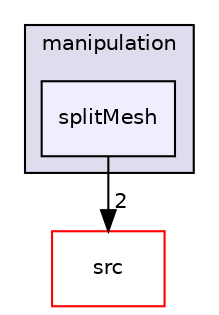 digraph "applications/utilities/mesh/manipulation/splitMesh" {
  bgcolor=transparent;
  compound=true
  node [ fontsize="10", fontname="Helvetica"];
  edge [ labelfontsize="10", labelfontname="Helvetica"];
  subgraph clusterdir_15449a1ef4a09517cc5e2efa6b11565e {
    graph [ bgcolor="#ddddee", pencolor="black", label="manipulation" fontname="Helvetica", fontsize="10", URL="dir_15449a1ef4a09517cc5e2efa6b11565e.html"]
  dir_42ad5acfaf63976593847164c7dd4c15 [shape=box, label="splitMesh", style="filled", fillcolor="#eeeeff", pencolor="black", URL="dir_42ad5acfaf63976593847164c7dd4c15.html"];
  }
  dir_68267d1309a1af8e8297ef4c3efbcdba [shape=box label="src" color="red" URL="dir_68267d1309a1af8e8297ef4c3efbcdba.html"];
  dir_42ad5acfaf63976593847164c7dd4c15->dir_68267d1309a1af8e8297ef4c3efbcdba [headlabel="2", labeldistance=1.5 headhref="dir_000599_000736.html"];
}
